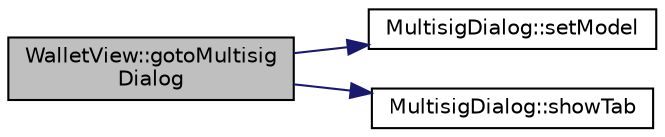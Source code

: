 digraph "WalletView::gotoMultisigDialog"
{
  edge [fontname="Helvetica",fontsize="10",labelfontname="Helvetica",labelfontsize="10"];
  node [fontname="Helvetica",fontsize="10",shape=record];
  rankdir="LR";
  Node51 [label="WalletView::gotoMultisig\lDialog",height=0.2,width=0.4,color="black", fillcolor="grey75", style="filled", fontcolor="black"];
  Node51 -> Node52 [color="midnightblue",fontsize="10",style="solid",fontname="Helvetica"];
  Node52 [label="MultisigDialog::setModel",height=0.2,width=0.4,color="black", fillcolor="white", style="filled",URL="$class_multisig_dialog.html#ae2709a2ffd629acafa4c90811402c64a"];
  Node51 -> Node53 [color="midnightblue",fontsize="10",style="solid",fontname="Helvetica"];
  Node53 [label="MultisigDialog::showTab",height=0.2,width=0.4,color="black", fillcolor="white", style="filled",URL="$class_multisig_dialog.html#a2fc79dce0675edaa3e25caf8969a77b5"];
}
